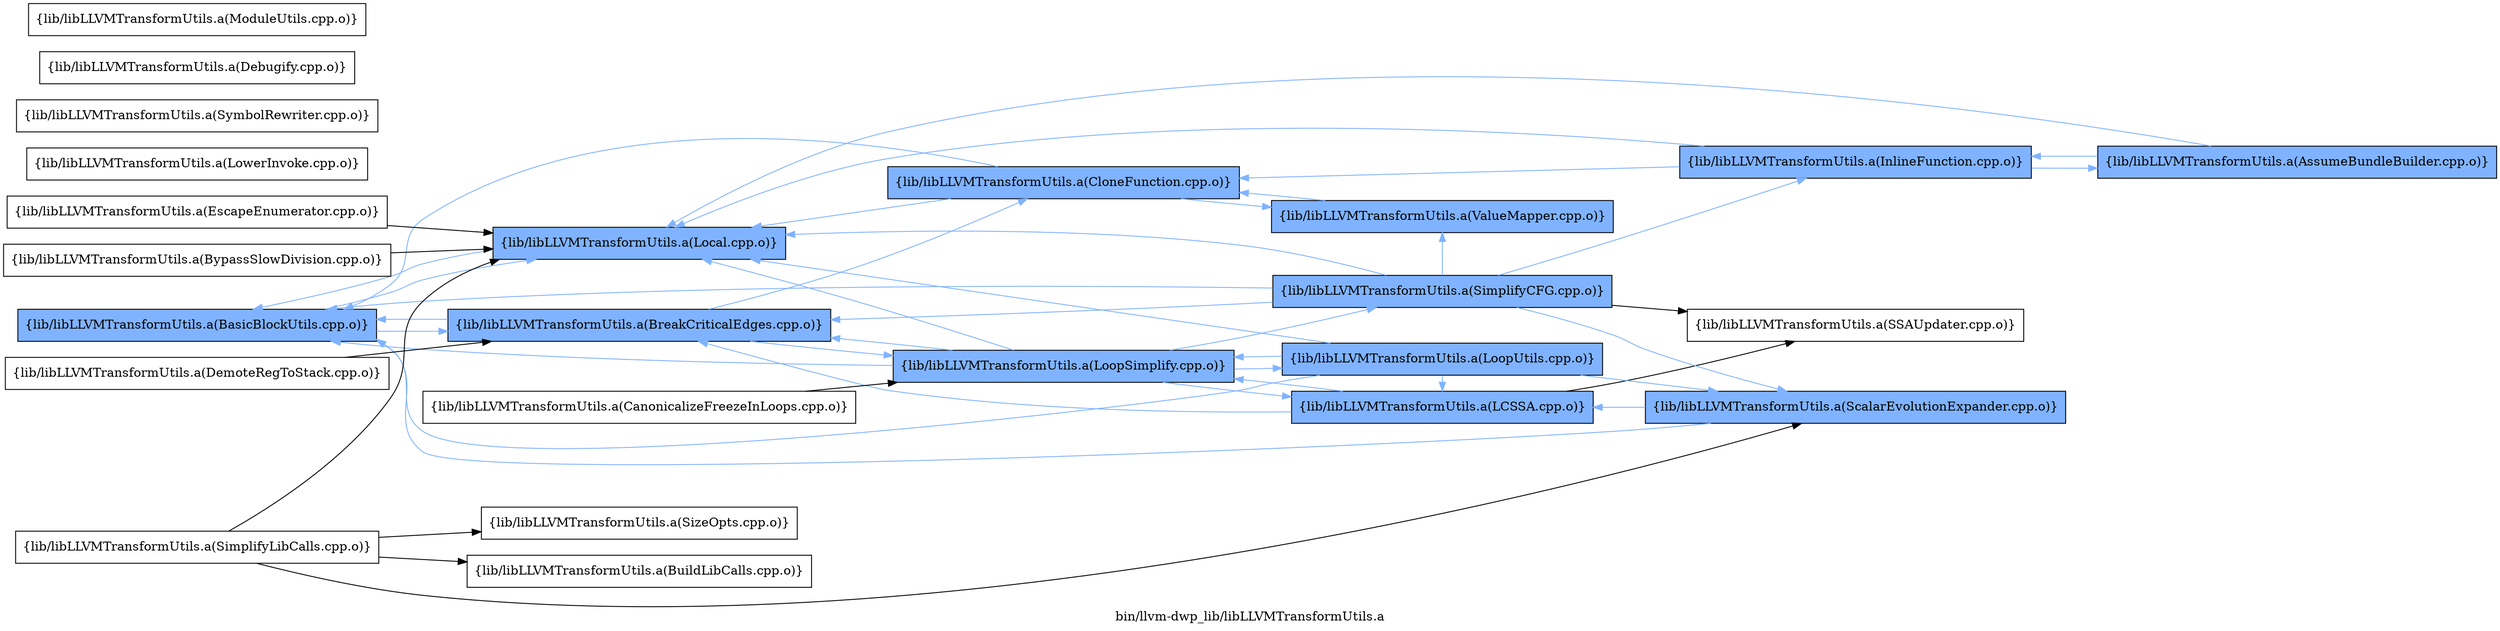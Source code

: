 digraph "bin/llvm-dwp_lib/libLLVMTransformUtils.a" {
	label="bin/llvm-dwp_lib/libLLVMTransformUtils.a";
	rankdir=LR;
	{ rank=same; Node0x5558d4ce0ad8;  }
	{ rank=same; Node0x5558d4ce26f8; Node0x5558d4ce2ec8;  }
	{ rank=same; Node0x5558d4ce3288; Node0x5558d4ce0df8;  }
	{ rank=same; Node0x5558d4cdcf78; Node0x5558d4ce2018; Node0x5558d4ce1168; Node0x5558d4ce8af8;  }
	{ rank=same; Node0x5558d4cea3a8; Node0x5558d4ce9548; Node0x5558d4ce4138;  }

	Node0x5558d4ce0ad8 [shape=record,shape=box,group=1,style=filled,fillcolor="0.600000 0.5 1",label="{lib/libLLVMTransformUtils.a(BasicBlockUtils.cpp.o)}"];
	Node0x5558d4ce0ad8 -> Node0x5558d4ce26f8[color="0.600000 0.5 1"];
	Node0x5558d4ce0ad8 -> Node0x5558d4ce2ec8[color="0.600000 0.5 1"];
	Node0x5558d4cd9288 [shape=record,shape=box,group=0,label="{lib/libLLVMTransformUtils.a(SizeOpts.cpp.o)}"];
	Node0x5558d4ce2ec8 [shape=record,shape=box,group=1,style=filled,fillcolor="0.600000 0.5 1",label="{lib/libLLVMTransformUtils.a(Local.cpp.o)}"];
	Node0x5558d4ce2ec8 -> Node0x5558d4ce0ad8[color="0.600000 0.5 1"];
	Node0x5558d4ce26f8 [shape=record,shape=box,group=1,style=filled,fillcolor="0.600000 0.5 1",label="{lib/libLLVMTransformUtils.a(BreakCriticalEdges.cpp.o)}"];
	Node0x5558d4ce26f8 -> Node0x5558d4ce0ad8[color="0.600000 0.5 1"];
	Node0x5558d4ce26f8 -> Node0x5558d4ce3288[color="0.600000 0.5 1"];
	Node0x5558d4ce26f8 -> Node0x5558d4ce0df8[color="0.600000 0.5 1"];
	Node0x5558d4ce3d28 [shape=record,shape=box,group=0,label="{lib/libLLVMTransformUtils.a(CanonicalizeFreezeInLoops.cpp.o)}"];
	Node0x5558d4ce3d28 -> Node0x5558d4ce0df8;
	Node0x5558d4ce13e8 [shape=record,shape=box,group=0,label="{lib/libLLVMTransformUtils.a(LowerInvoke.cpp.o)}"];
	Node0x5558d4cdae08 [shape=record,shape=box,group=0,label="{lib/libLLVMTransformUtils.a(SymbolRewriter.cpp.o)}"];
	Node0x5558d4ce2928 [shape=record,shape=box,group=0,label="{lib/libLLVMTransformUtils.a(BypassSlowDivision.cpp.o)}"];
	Node0x5558d4ce2928 -> Node0x5558d4ce2ec8;
	Node0x5558d4cd9f58 [shape=record,shape=box,group=0,label="{lib/libLLVMTransformUtils.a(SimplifyLibCalls.cpp.o)}"];
	Node0x5558d4cd9f58 -> Node0x5558d4ce3378;
	Node0x5558d4cd9f58 -> Node0x5558d4ce2ec8;
	Node0x5558d4cd9f58 -> Node0x5558d4ce9548;
	Node0x5558d4cd9f58 -> Node0x5558d4cd9288;
	Node0x5558d4ce35a8 [shape=record,shape=box,group=0,label="{lib/libLLVMTransformUtils.a(Debugify.cpp.o)}"];
	Node0x5558d4ce8af8 [shape=record,shape=box,group=1,style=filled,fillcolor="0.600000 0.5 1",label="{lib/libLLVMTransformUtils.a(SimplifyCFG.cpp.o)}"];
	Node0x5558d4ce8af8 -> Node0x5558d4ce0ad8[color="0.600000 0.5 1"];
	Node0x5558d4ce8af8 -> Node0x5558d4ce26f8[color="0.600000 0.5 1"];
	Node0x5558d4ce8af8 -> Node0x5558d4ce4138[color="0.600000 0.5 1"];
	Node0x5558d4ce8af8 -> Node0x5558d4ce2ec8[color="0.600000 0.5 1"];
	Node0x5558d4ce8af8 -> Node0x5558d4ce9548[color="0.600000 0.5 1"];
	Node0x5558d4ce8af8 -> Node0x5558d4cea3a8;
	Node0x5558d4ce8af8 -> Node0x5558d4cdcf78[color="0.600000 0.5 1"];
	Node0x5558d4ce2018 [shape=record,shape=box,group=1,style=filled,fillcolor="0.600000 0.5 1",label="{lib/libLLVMTransformUtils.a(LCSSA.cpp.o)}"];
	Node0x5558d4ce2018 -> Node0x5558d4ce26f8[color="0.600000 0.5 1"];
	Node0x5558d4ce2018 -> Node0x5558d4ce0df8[color="0.600000 0.5 1"];
	Node0x5558d4ce2018 -> Node0x5558d4cea3a8;
	Node0x5558d4ce0df8 [shape=record,shape=box,group=1,style=filled,fillcolor="0.600000 0.5 1",label="{lib/libLLVMTransformUtils.a(LoopSimplify.cpp.o)}"];
	Node0x5558d4ce0df8 -> Node0x5558d4ce0ad8[color="0.600000 0.5 1"];
	Node0x5558d4ce0df8 -> Node0x5558d4ce26f8[color="0.600000 0.5 1"];
	Node0x5558d4ce0df8 -> Node0x5558d4ce2018[color="0.600000 0.5 1"];
	Node0x5558d4ce0df8 -> Node0x5558d4ce2ec8[color="0.600000 0.5 1"];
	Node0x5558d4ce0df8 -> Node0x5558d4ce1168[color="0.600000 0.5 1"];
	Node0x5558d4ce0df8 -> Node0x5558d4ce8af8[color="0.600000 0.5 1"];
	Node0x5558d4ce9548 [shape=record,shape=box,group=1,style=filled,fillcolor="0.600000 0.5 1",label="{lib/libLLVMTransformUtils.a(ScalarEvolutionExpander.cpp.o)}"];
	Node0x5558d4ce9548 -> Node0x5558d4ce0ad8[color="0.600000 0.5 1"];
	Node0x5558d4ce9548 -> Node0x5558d4ce2018[color="0.600000 0.5 1"];
	Node0x5558d4ce4138 [shape=record,shape=box,group=1,style=filled,fillcolor="0.600000 0.5 1",label="{lib/libLLVMTransformUtils.a(InlineFunction.cpp.o)}"];
	Node0x5558d4ce4138 -> Node0x5558d4ce3288[color="0.600000 0.5 1"];
	Node0x5558d4ce4138 -> Node0x5558d4ce3d78[color="0.600000 0.5 1"];
	Node0x5558d4ce4138 -> Node0x5558d4ce2ec8[color="0.600000 0.5 1"];
	Node0x5558d4ce43b8 [shape=record,shape=box,group=0,label="{lib/libLLVMTransformUtils.a(DemoteRegToStack.cpp.o)}"];
	Node0x5558d4ce43b8 -> Node0x5558d4ce26f8;
	Node0x5558d4ce4b88 [shape=record,shape=box,group=0,label="{lib/libLLVMTransformUtils.a(EscapeEnumerator.cpp.o)}"];
	Node0x5558d4ce4b88 -> Node0x5558d4ce2ec8;
	Node0x5558d4ce9868 [shape=record,shape=box,group=0,label="{lib/libLLVMTransformUtils.a(ModuleUtils.cpp.o)}"];
	Node0x5558d4ce1168 [shape=record,shape=box,group=1,style=filled,fillcolor="0.600000 0.5 1",label="{lib/libLLVMTransformUtils.a(LoopUtils.cpp.o)}"];
	Node0x5558d4ce1168 -> Node0x5558d4ce0ad8[color="0.600000 0.5 1"];
	Node0x5558d4ce1168 -> Node0x5558d4ce2018[color="0.600000 0.5 1"];
	Node0x5558d4ce1168 -> Node0x5558d4ce2ec8[color="0.600000 0.5 1"];
	Node0x5558d4ce1168 -> Node0x5558d4ce0df8[color="0.600000 0.5 1"];
	Node0x5558d4ce1168 -> Node0x5558d4ce9548[color="0.600000 0.5 1"];
	Node0x5558d4ce3288 [shape=record,shape=box,group=1,style=filled,fillcolor="0.600000 0.5 1",label="{lib/libLLVMTransformUtils.a(CloneFunction.cpp.o)}"];
	Node0x5558d4ce3288 -> Node0x5558d4ce0ad8[color="0.600000 0.5 1"];
	Node0x5558d4ce3288 -> Node0x5558d4ce2ec8[color="0.600000 0.5 1"];
	Node0x5558d4ce3288 -> Node0x5558d4cdcf78[color="0.600000 0.5 1"];
	Node0x5558d4cea3a8 [shape=record,shape=box,group=0,label="{lib/libLLVMTransformUtils.a(SSAUpdater.cpp.o)}"];
	Node0x5558d4cdcf78 [shape=record,shape=box,group=1,style=filled,fillcolor="0.600000 0.5 1",label="{lib/libLLVMTransformUtils.a(ValueMapper.cpp.o)}"];
	Node0x5558d4cdcf78 -> Node0x5558d4ce3288[color="0.600000 0.5 1"];
	Node0x5558d4ce3378 [shape=record,shape=box,group=0,label="{lib/libLLVMTransformUtils.a(BuildLibCalls.cpp.o)}"];
	Node0x5558d4ce3d78 [shape=record,shape=box,group=1,style=filled,fillcolor="0.600000 0.5 1",label="{lib/libLLVMTransformUtils.a(AssumeBundleBuilder.cpp.o)}"];
	Node0x5558d4ce3d78 -> Node0x5558d4ce4138[color="0.600000 0.5 1"];
	Node0x5558d4ce3d78 -> Node0x5558d4ce2ec8[color="0.600000 0.5 1"];
}
